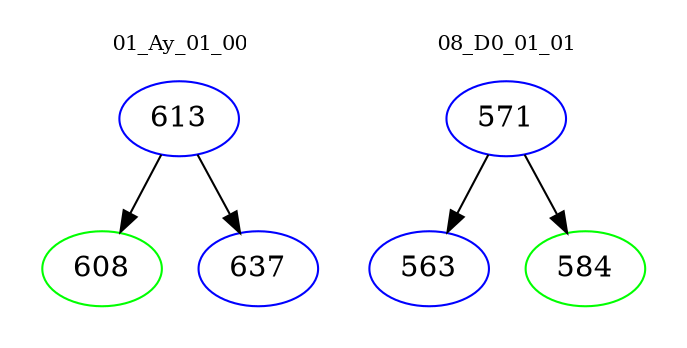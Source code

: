 digraph{
subgraph cluster_0 {
color = white
label = "01_Ay_01_00";
fontsize=10;
T0_613 [label="613", color="blue"]
T0_613 -> T0_608 [color="black"]
T0_608 [label="608", color="green"]
T0_613 -> T0_637 [color="black"]
T0_637 [label="637", color="blue"]
}
subgraph cluster_1 {
color = white
label = "08_D0_01_01";
fontsize=10;
T1_571 [label="571", color="blue"]
T1_571 -> T1_563 [color="black"]
T1_563 [label="563", color="blue"]
T1_571 -> T1_584 [color="black"]
T1_584 [label="584", color="green"]
}
}
